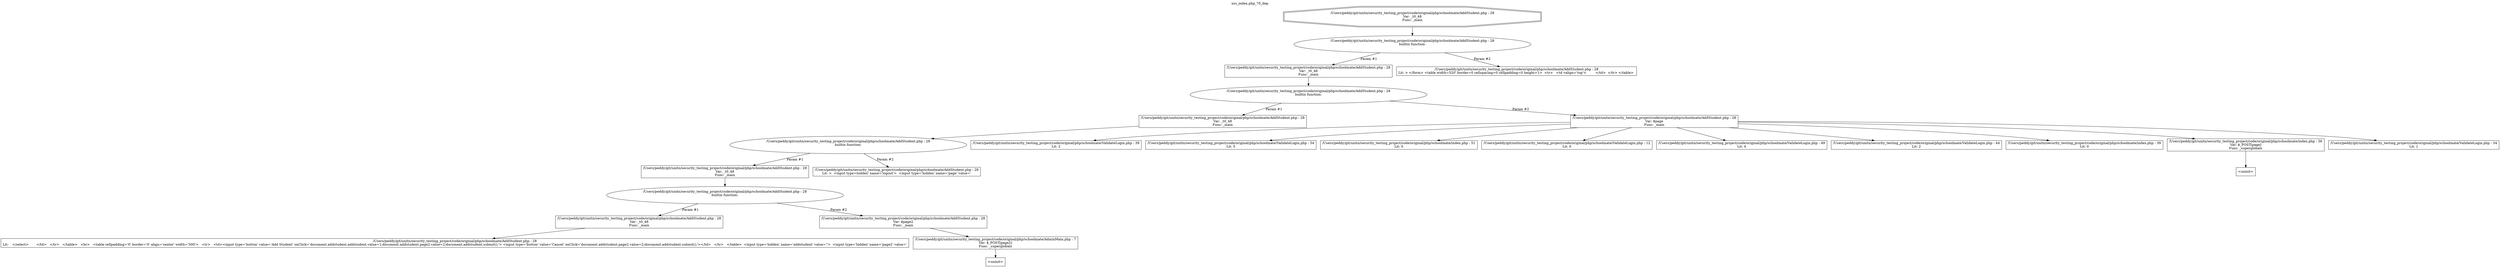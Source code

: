 digraph cfg {
  label="xss_index.php_70_dep";
  labelloc=t;
  n1 [shape=doubleoctagon, label="/Users/peddy/git/unitn/security_testing_project/code/original/php/schoolmate/AddStudent.php : 28\nVar: _t0_48\nFunc: _main\n"];
  n2 [shape=ellipse, label="/Users/peddy/git/unitn/security_testing_project/code/original/php/schoolmate/AddStudent.php : 28\nbuiltin function:\n.\n"];
  n3 [shape=box, label="/Users/peddy/git/unitn/security_testing_project/code/original/php/schoolmate/AddStudent.php : 28\nVar: _t0_48\nFunc: _main\n"];
  n4 [shape=ellipse, label="/Users/peddy/git/unitn/security_testing_project/code/original/php/schoolmate/AddStudent.php : 28\nbuiltin function:\n.\n"];
  n5 [shape=box, label="/Users/peddy/git/unitn/security_testing_project/code/original/php/schoolmate/AddStudent.php : 28\nVar: _t0_48\nFunc: _main\n"];
  n6 [shape=ellipse, label="/Users/peddy/git/unitn/security_testing_project/code/original/php/schoolmate/AddStudent.php : 28\nbuiltin function:\n.\n"];
  n7 [shape=box, label="/Users/peddy/git/unitn/security_testing_project/code/original/php/schoolmate/AddStudent.php : 28\nVar: _t0_48\nFunc: _main\n"];
  n8 [shape=ellipse, label="/Users/peddy/git/unitn/security_testing_project/code/original/php/schoolmate/AddStudent.php : 28\nbuiltin function:\n.\n"];
  n9 [shape=box, label="/Users/peddy/git/unitn/security_testing_project/code/original/php/schoolmate/AddStudent.php : 28\nVar: _t0_48\nFunc: _main\n"];
  n10 [shape=box, label="/Users/peddy/git/unitn/security_testing_project/code/original/php/schoolmate/AddStudent.php : 28\nLit: 	 </select>	</td>   </tr>   </table>   <br>   <table cellpadding='0' border='0' align='center' width='500'>   <tr>   <td><input type='button' value='Add Student' onClick='document.addstudent.addstudent.value=1;document.addstudent.page2.value=2;document.addstudent.submit();'> <input type='button' value='Cancel' onClick='document.addstudent.page2.value=2;document.addstudent.submit();'></td>   </tr>   </table>  <input type='hidden' name='addstudent' value=''>  <input type='hidden' name='page2' value='\n"];
  n11 [shape=box, label="/Users/peddy/git/unitn/security_testing_project/code/original/php/schoolmate/AddStudent.php : 28\nVar: $page2\nFunc: _main\n"];
  n12 [shape=box, label="/Users/peddy/git/unitn/security_testing_project/code/original/php/schoolmate/AdminMain.php : 7\nVar: $_POST[page2]\nFunc: _superglobals\n"];
  n13 [shape=box, label="<uninit>"];
  n14 [shape=box, label="/Users/peddy/git/unitn/security_testing_project/code/original/php/schoolmate/AddStudent.php : 28\nLit: >  <input type=hidden' name='logout'>  <input type='hidden' name='page' value='\n"];
  n15 [shape=box, label="/Users/peddy/git/unitn/security_testing_project/code/original/php/schoolmate/AddStudent.php : 28\nVar: $page\nFunc: _main\n"];
  n16 [shape=box, label="/Users/peddy/git/unitn/security_testing_project/code/original/php/schoolmate/ValidateLogin.php : 39\nLit: 2\n"];
  n17 [shape=box, label="/Users/peddy/git/unitn/security_testing_project/code/original/php/schoolmate/ValidateLogin.php : 54\nLit: 5\n"];
  n18 [shape=box, label="/Users/peddy/git/unitn/security_testing_project/code/original/php/schoolmate/index.php : 51\nLit: 0\n"];
  n19 [shape=box, label="/Users/peddy/git/unitn/security_testing_project/code/original/php/schoolmate/ValidateLogin.php : 12\nLit: 0\n"];
  n20 [shape=box, label="/Users/peddy/git/unitn/security_testing_project/code/original/php/schoolmate/ValidateLogin.php : 49\nLit: 4\n"];
  n21 [shape=box, label="/Users/peddy/git/unitn/security_testing_project/code/original/php/schoolmate/ValidateLogin.php : 44\nLit: 2\n"];
  n22 [shape=box, label="/Users/peddy/git/unitn/security_testing_project/code/original/php/schoolmate/index.php : 39\nLit: 0\n"];
  n23 [shape=box, label="/Users/peddy/git/unitn/security_testing_project/code/original/php/schoolmate/index.php : 36\nVar: $_POST[page]\nFunc: _superglobals\n"];
  n24 [shape=box, label="<uninit>"];
  n25 [shape=box, label="/Users/peddy/git/unitn/security_testing_project/code/original/php/schoolmate/ValidateLogin.php : 34\nLit: 1\n"];
  n26 [shape=box, label="/Users/peddy/git/unitn/security_testing_project/code/original/php/schoolmate/AddStudent.php : 28\nLit: > </form> <table width=520' border=0 cellspacing=0 cellpadding=0 height=1>  <tr>   <td valign='top'>	&nbsp;   </td>  </tr> </table> \n"];
  n1 -> n2;
  n3 -> n4;
  n5 -> n6;
  n7 -> n8;
  n9 -> n10;
  n8 -> n9[label="Param #1"];
  n8 -> n11[label="Param #2"];
  n12 -> n13;
  n11 -> n12;
  n6 -> n7[label="Param #1"];
  n6 -> n14[label="Param #2"];
  n4 -> n5[label="Param #1"];
  n4 -> n15[label="Param #2"];
  n15 -> n16;
  n15 -> n17;
  n15 -> n18;
  n15 -> n19;
  n15 -> n20;
  n15 -> n21;
  n15 -> n22;
  n15 -> n23;
  n15 -> n25;
  n23 -> n24;
  n2 -> n3[label="Param #1"];
  n2 -> n26[label="Param #2"];
}

